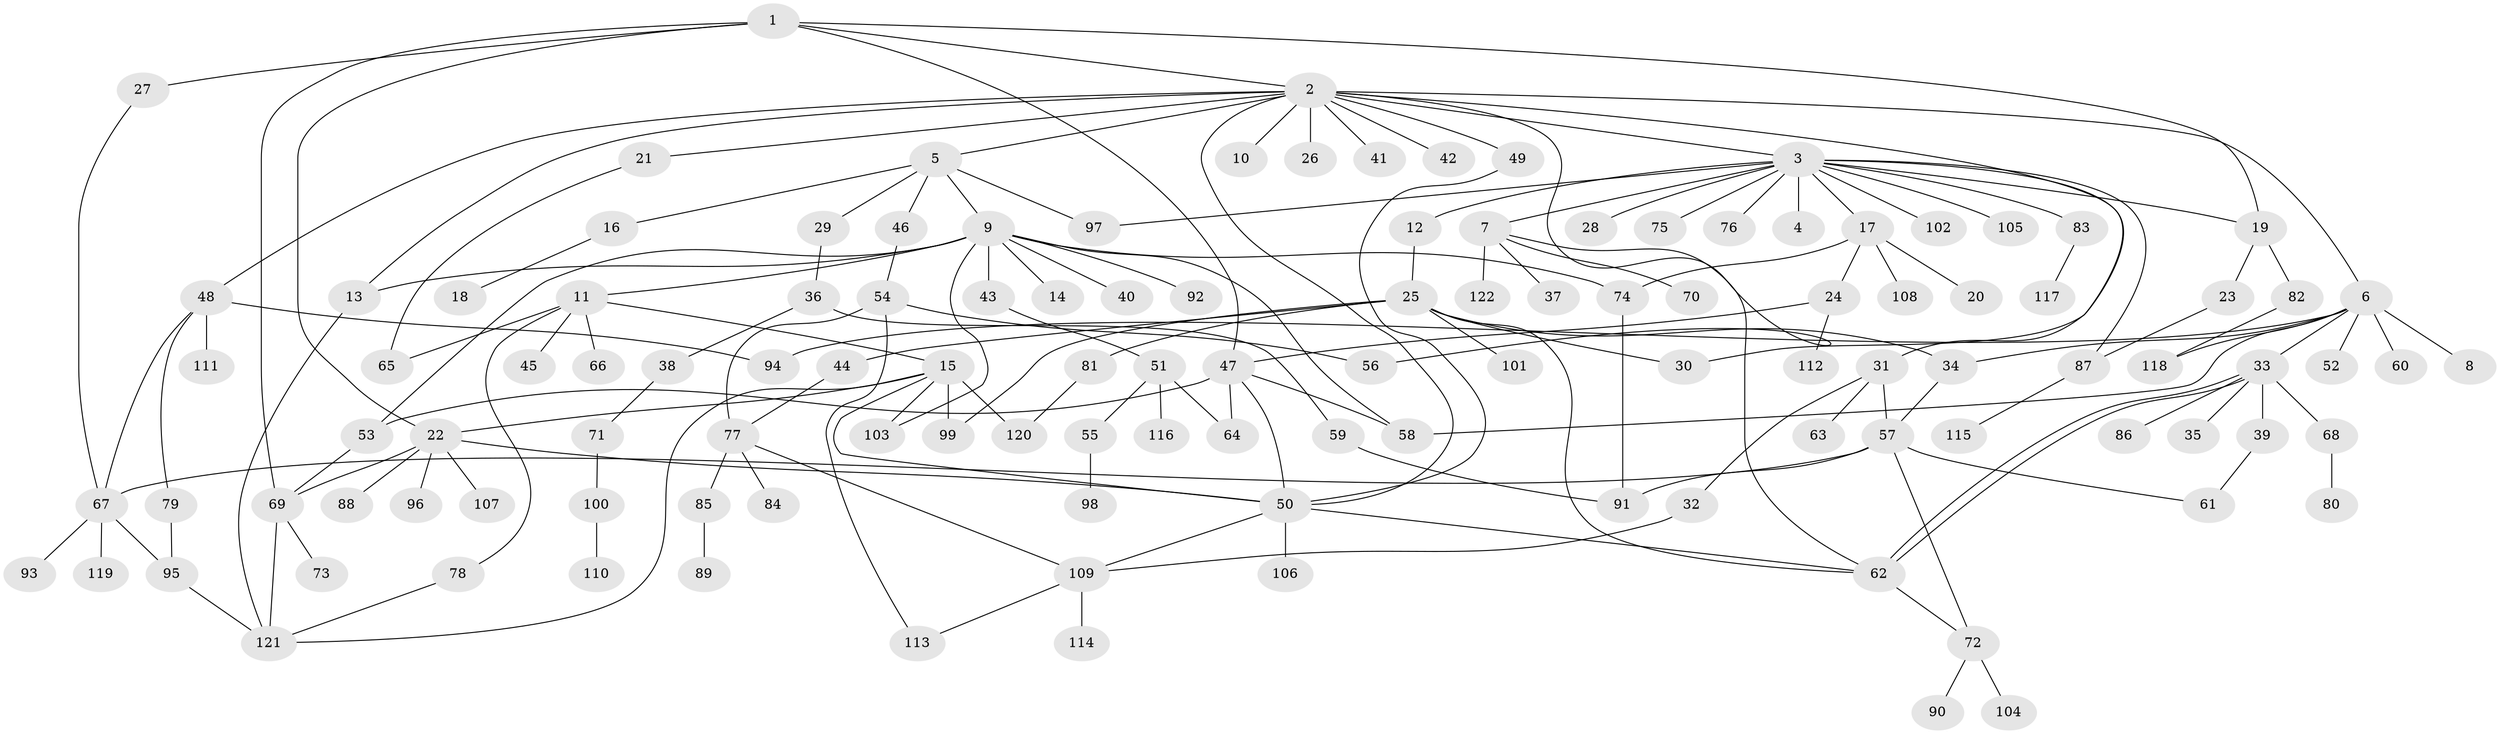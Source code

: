 // coarse degree distribution, {6: 0.0547945205479452, 14: 0.0136986301369863, 11: 0.0136986301369863, 13: 0.0136986301369863, 5: 0.0410958904109589, 1: 0.4383561643835616, 16: 0.0136986301369863, 2: 0.2191780821917808, 3: 0.0547945205479452, 4: 0.0547945205479452, 7: 0.0684931506849315, 8: 0.0136986301369863}
// Generated by graph-tools (version 1.1) at 2025/18/03/04/25 18:18:16]
// undirected, 122 vertices, 167 edges
graph export_dot {
graph [start="1"]
  node [color=gray90,style=filled];
  1;
  2;
  3;
  4;
  5;
  6;
  7;
  8;
  9;
  10;
  11;
  12;
  13;
  14;
  15;
  16;
  17;
  18;
  19;
  20;
  21;
  22;
  23;
  24;
  25;
  26;
  27;
  28;
  29;
  30;
  31;
  32;
  33;
  34;
  35;
  36;
  37;
  38;
  39;
  40;
  41;
  42;
  43;
  44;
  45;
  46;
  47;
  48;
  49;
  50;
  51;
  52;
  53;
  54;
  55;
  56;
  57;
  58;
  59;
  60;
  61;
  62;
  63;
  64;
  65;
  66;
  67;
  68;
  69;
  70;
  71;
  72;
  73;
  74;
  75;
  76;
  77;
  78;
  79;
  80;
  81;
  82;
  83;
  84;
  85;
  86;
  87;
  88;
  89;
  90;
  91;
  92;
  93;
  94;
  95;
  96;
  97;
  98;
  99;
  100;
  101;
  102;
  103;
  104;
  105;
  106;
  107;
  108;
  109;
  110;
  111;
  112;
  113;
  114;
  115;
  116;
  117;
  118;
  119;
  120;
  121;
  122;
  1 -- 2;
  1 -- 19;
  1 -- 22;
  1 -- 27;
  1 -- 47;
  1 -- 69;
  2 -- 3;
  2 -- 5;
  2 -- 6;
  2 -- 10;
  2 -- 13;
  2 -- 21;
  2 -- 26;
  2 -- 30;
  2 -- 41;
  2 -- 42;
  2 -- 48;
  2 -- 49;
  2 -- 50;
  2 -- 56;
  3 -- 4;
  3 -- 7;
  3 -- 12;
  3 -- 17;
  3 -- 19;
  3 -- 28;
  3 -- 31;
  3 -- 75;
  3 -- 76;
  3 -- 83;
  3 -- 87;
  3 -- 97;
  3 -- 102;
  3 -- 105;
  5 -- 9;
  5 -- 16;
  5 -- 29;
  5 -- 46;
  5 -- 97;
  6 -- 8;
  6 -- 33;
  6 -- 34;
  6 -- 52;
  6 -- 58;
  6 -- 60;
  6 -- 94;
  6 -- 118;
  7 -- 37;
  7 -- 62;
  7 -- 70;
  7 -- 122;
  9 -- 11;
  9 -- 13;
  9 -- 14;
  9 -- 40;
  9 -- 43;
  9 -- 53;
  9 -- 58;
  9 -- 74;
  9 -- 92;
  9 -- 103;
  11 -- 15;
  11 -- 45;
  11 -- 65;
  11 -- 66;
  11 -- 78;
  12 -- 25;
  13 -- 121;
  15 -- 22;
  15 -- 50;
  15 -- 99;
  15 -- 103;
  15 -- 120;
  15 -- 121;
  16 -- 18;
  17 -- 20;
  17 -- 24;
  17 -- 74;
  17 -- 108;
  19 -- 23;
  19 -- 82;
  21 -- 65;
  22 -- 50;
  22 -- 69;
  22 -- 88;
  22 -- 96;
  22 -- 107;
  23 -- 87;
  24 -- 47;
  24 -- 112;
  25 -- 30;
  25 -- 34;
  25 -- 44;
  25 -- 62;
  25 -- 81;
  25 -- 99;
  25 -- 101;
  27 -- 67;
  29 -- 36;
  31 -- 32;
  31 -- 57;
  31 -- 63;
  32 -- 109;
  33 -- 35;
  33 -- 39;
  33 -- 62;
  33 -- 62;
  33 -- 68;
  33 -- 86;
  34 -- 57;
  36 -- 38;
  36 -- 59;
  38 -- 71;
  39 -- 61;
  43 -- 51;
  44 -- 77;
  46 -- 54;
  47 -- 50;
  47 -- 53;
  47 -- 58;
  47 -- 64;
  48 -- 67;
  48 -- 79;
  48 -- 94;
  48 -- 111;
  49 -- 50;
  50 -- 62;
  50 -- 106;
  50 -- 109;
  51 -- 55;
  51 -- 64;
  51 -- 116;
  53 -- 69;
  54 -- 56;
  54 -- 77;
  54 -- 113;
  55 -- 98;
  57 -- 61;
  57 -- 67;
  57 -- 72;
  57 -- 91;
  59 -- 91;
  62 -- 72;
  67 -- 93;
  67 -- 95;
  67 -- 119;
  68 -- 80;
  69 -- 73;
  69 -- 121;
  71 -- 100;
  72 -- 90;
  72 -- 104;
  74 -- 91;
  77 -- 84;
  77 -- 85;
  77 -- 109;
  78 -- 121;
  79 -- 95;
  81 -- 120;
  82 -- 118;
  83 -- 117;
  85 -- 89;
  87 -- 115;
  95 -- 121;
  100 -- 110;
  109 -- 113;
  109 -- 114;
}
